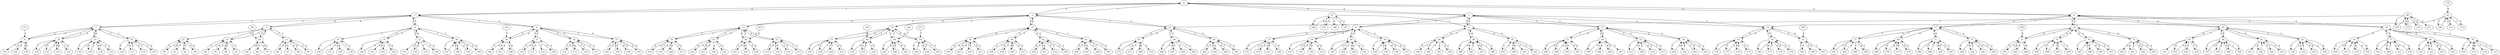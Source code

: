 strict digraph "" {
	0 -> 1	[label=3];
	0 -> 2	[label=6];
	0 -> 3	[label=0];
	0 -> 4	[label=4];
	1 -> 0	[label=4];
	1 -> 5	[label=9];
	1 -> 6	[label=7];
	1 -> 7	[label=5];
	1 -> 8	[label=3];
	2 -> 0	[label=6];
	2 -> 9	[label=3];
	2 -> 10	[label=6];
	2 -> 11	[label=8];
	2 -> 12	[label=5];
	3 -> 0	[label=7];
	3 -> 13	[label=6];
	3 -> 14	[label=6];
	3 -> 15	[label=6];
	3 -> 16	[label=7];
	4 -> 0	[label=4];
	4 -> 17	[label=4];
	4 -> 18	[label=5];
	4 -> 19	[label=5];
	4 -> 20	[label=6];
	5 -> 1	[label=4];
	5 -> 21	[label=7];
	5 -> 22	[label=5];
	5 -> 23	[label=4];
	5 -> 24	[label=5];
	6 -> 1	[label=6];
	6 -> 25	[label=8];
	6 -> 26	[label=5];
	6 -> 27	[label=5];
	6 -> 28	[label=4];
	7 -> 1	[label=4];
	7 -> 29	[label=5];
	7 -> 30	[label=3];
	7 -> 31	[label=6];
	7 -> 32	[label=5];
	8 -> 1	[label=4];
	8 -> 33	[label=8];
	8 -> 34	[label=5];
	8 -> 35	[label=5];
	8 -> 36	[label=3];
	9 -> 2	[label=2];
	9 -> 37	[label=6];
	9 -> 38	[label=4];
	9 -> 39	[label=6];
	9 -> 40	[label=8];
	10 -> 2	[label=3];
	10 -> 41	[label=5];
	10 -> 43	[label=5];
	10 -> 44	[label=7];
	11 -> 2	[label=4];
	11 -> 45	[label=4];
	11 -> 46	[label=4];
	11 -> 48	[label=7];
	12 -> 2	[label=3];
	12 -> 49	[label=5];
	12 -> 50	[label=4];
	12 -> 51	[label=5];
	12 -> 52	[label=5];
	13 -> 3	[label=5];
	13 -> 53	[label=9];
	13 -> 54	[label=3];
	13 -> 55	[label=5];
	13 -> 56	[label=8];
	14 -> 3	[label=5];
	14 -> 57	[label=3];
	14 -> 58	[label=2];
	14 -> 59	[label=4];
	14 -> 60	[label=5];
	15 -> 3	[label=4];
	15 -> 61	[label=7];
	15 -> 62	[label=5];
	15 -> 63	[label=3];
	15 -> 64	[label=3];
	16 -> 3	[label=5];
	16 -> 65	[label=4];
	16 -> 66	[label=7];
	16 -> 67	[label=4];
	17 -> 4	[label=7];
	17 -> 69	[label=3];
	17 -> 70	[label=7];
	17 -> 71	[label=5];
	17 -> 72	[label=4];
	18 -> 4	[label=3];
	18 -> 73	[label=4];
	18 -> 74	[label=6];
	18 -> 75	[label=6];
	18 -> 76	[label=3];
	19 -> 4	[label=6];
	19 -> 77	[label=8];
	19 -> 78	[label=6];
	19 -> 79	[label=4];
	19 -> 80	[label=6];
	20 -> 4	[label=6];
	20 -> 81	[label=6];
	20 -> 82	[label=8];
	20 -> 83	[label=5];
	20 -> 84	[label=6];
	21 -> 5	[label=7];
	21 -> 85	[label=6];
	21 -> 86	[label=6];
	21 -> 87	[label=2];
	21 -> 88	[label=4];
	22 -> 89	[label=4];
	22 -> 90	[label=3];
	22 -> 91	[label=5];
	22 -> 92	[label=5];
	23 -> 5	[label=4];
	23 -> 93	[label=3];
	23 -> 94	[label=2];
	23 -> 95	[label=4];
	23 -> 96	[label=6];
	24 -> 5	[label=5];
	24 -> 97	[label=6];
	24 -> 99	[label=5];
	24 -> 100	[label=6];
	25 -> 6	[label=5];
	25 -> 101	[label=4];
	25 -> 102	[label=5];
	25 -> 103	[label=7];
	25 -> 104	[label=8];
	26 -> 6	[label=6];
	26 -> 106	[label=4];
	26 -> 107	[label=4];
	26 -> 108	[label=8];
	27 -> 6	[label=5];
	27 -> 109	[label=8];
	27 -> 110	[label=5];
	27 -> 111	[label=3];
	27 -> 112	[label=6];
	28 -> 6	[label=6];
	28 -> 113	[label=4];
	28 -> 114	[label=4];
	28 -> 115	[label=4];
	28 -> 116	[label=3];
	29 -> 7	[label=5];
	29 -> 117	[label=4];
	29 -> 118	[label=6];
	29 -> 119	[label=5];
	29 -> 120	[label=6];
	30 -> 7	[label=4];
	30 -> 121	[label=5];
	30 -> 122	[label=6];
	30 -> 123	[label=5];
	30 -> 124	[label=7];
	31 -> 7	[label=4];
	31 -> 125	[label=7];
	31 -> 126	[label=4];
	31 -> 128	[label=4];
	32 -> 7	[label=6];
	32 -> 129	[label=5];
	32 -> 130	[label=4];
	32 -> 131	[label=4];
	32 -> 132	[label=3];
	33 -> 8	[label=6];
	33 -> 133	[label=3];
	33 -> 134	[label=3];
	33 -> 135	[label=6];
	33 -> 136	[label=5];
	34 -> 137	[label=3];
	34 -> 138	[label=7];
	34 -> 139	[label=6];
	34 -> 140	[label=3];
	35 -> 8	[label=3];
	35 -> 141	[label=4];
	35 -> 142	[label=5];
	35 -> 143	[label=3];
	35 -> 144	[label=2];
	36 -> 8	[label=7];
	36 -> 145	[label=6];
	36 -> 146	[label=6];
	36 -> 147	[label=7];
	36 -> 148	[label=2];
	37 -> 9	[label=6];
	37 -> 149	[label=1];
	37 -> 150	[label=5];
	37 -> 151	[label=6];
	37 -> 152	[label=3];
	38 -> 9	[label=3];
	38 -> 153	[label=6];
	38 -> 154	[label=6];
	38 -> 155	[label=7];
	38 -> 156	[label=5];
	39 -> 9	[label=3];
	39 -> 157	[label=4];
	39 -> 158	[label=4];
	39 -> 159	[label=4];
	39 -> 160	[label=8];
	40 -> 9	[label=5];
	40 -> 161	[label=4];
	40 -> 162	[label=5];
	40 -> 163	[label=5];
	40 -> 164	[label=4];
	41 -> 10	[label=8];
	41 -> 165	[label=6];
	41 -> 167	[label=5];
	41 -> 168	[label=5];
	42 -> 10	[label=5];
	42 -> 169	[label=3];
	42 -> 171	[label=7];
	42 -> 172	[label=5];
	43 -> 10	[label=4];
	43 -> 173	[label=5];
	43 -> 174	[label=8];
	43 -> 175	[label=4];
	43 -> 176	[label=5];
	44 -> 10	[label=4];
	44 -> 177	[label=6];
	44 -> 178	[label=4];
	44 -> 179	[label=4];
	44 -> 180	[label=7];
	45 -> 11	[label=6];
	45 -> 181	[label=6];
	45 -> 182	[label=3];
	45 -> 183	[label=3];
	45 -> 184	[label=5];
	46 -> 11	[label=9];
	46 -> 185	[label=6];
	46 -> 186	[label=5];
	46 -> 187	[label=4];
	46 -> 188	[label=6];
	47 -> 11	[label=5];
	47 -> 189	[label=6];
	47 -> 190	[label=4];
	47 -> 191	[label=3];
	47 -> 192	[label=5];
	48 -> 11	[label=4];
	48 -> 193	[label=5];
	48 -> 194	[label=4];
	48 -> 195	[label=6];
	48 -> 196	[label=3];
	49 -> 12	[label=5];
	49 -> 197	[label=5];
	49 -> 198	[label=8];
	49 -> 199	[label=5];
	49 -> 200	[label=9];
	50 -> 12	[label=4];
	50 -> 201	[label=6];
	50 -> 202	[label=4];
	50 -> 203	[label=6];
	50 -> 204	[label=5];
	51 -> 12	[label=6];
	51 -> 205	[label=4];
	51 -> 206	[label=6];
	51 -> 207	[label=4];
	51 -> 208	[label=6];
	52 -> 12	[label=4];
	52 -> 209	[label=7];
	52 -> 210	[label=4];
	52 -> 211	[label=5];
	52 -> 212	[label=5];
	53 -> 13	[label=4];
	53 -> 213	[label=1];
	53 -> 214	[label=5];
	53 -> 215	[label=7];
	53 -> 216	[label=6];
	54 -> 13	[label=5];
	54 -> 217	[label=7];
	54 -> 218	[label=6];
	54 -> 219	[label=6];
	54 -> 220	[label=4];
	55 -> 13	[label=5];
	55 -> 221	[label=3];
	55 -> 222	[label=5];
	55 -> 223	[label=6];
	55 -> 224	[label=4];
	56 -> 13	[label=3];
	56 -> 225	[label=6];
	56 -> 226	[label=5];
	56 -> 228	[label=6];
	57 -> 14	[label=8];
	57 -> 229	[label=7];
	57 -> 230	[label=5];
	57 -> 231	[label=3];
	57 -> 232	[label=5];
	58 -> 14	[label=3];
	58 -> 233	[label=5];
	58 -> 234	[label=3];
	58 -> 235	[label=7];
	59 -> 14	[label=4];
	59 -> 238	[label=4];
	59 -> 239	[label=7];
	59 -> 240	[label=2];
	60 -> 14	[label=7];
	60 -> 241	[label=8];
	60 -> 243	[label=5];
	60 -> 244	[label=2];
	61 -> 15	[label=6];
	61 -> 245	[label=7];
	61 -> 246	[label=5];
	61 -> 247	[label=5];
	61 -> 248	[label=5];
	62 -> 15	[label=5];
	62 -> 249	[label=6];
	62 -> 250	[label=2];
	62 -> 251	[label=4];
	62 -> 252	[label=5];
	63 -> 15	[label=6];
	63 -> 253	[label=9];
	63 -> 254	[label=6];
	63 -> 255	[label=6];
	63 -> 256	[label=7];
	64 -> 15	[label=5];
	64 -> 257	[label=6];
	64 -> 258	[label=7];
	64 -> 259	[label=5];
	64 -> 260	[label=6];
	65 -> 16	[label=4];
	65 -> 261	[label=4];
	65 -> 262	[label=3];
	65 -> 263	[label=3];
	65 -> 264	[label=6];
	66 -> 16	[label=5];
	66 -> 265	[label=6];
	66 -> 266	[label=7];
	66 -> 267	[label=7];
	66 -> 268	[label=9];
	67 -> 16	[label=4];
	67 -> 269	[label=6];
	67 -> 270	[label=4];
	67 -> 271	[label=5];
	67 -> 272	[label=4];
	68 -> 16	[label=5];
	68 -> 273	[label=5];
	68 -> 274	[label=5];
	68 -> 275	[label=4];
	68 -> 276	[label=4];
	69 -> 17	[label=4];
	69 -> 277	[label=7];
	69 -> 278	[label=4];
	69 -> 279	[label=0];
	69 -> 280	[label=7];
	70 -> 17	[label=4];
	70 -> 281	[label=4];
	70 -> 282	[label=6];
	70 -> 283	[label=6];
	70 -> 284	[label=6];
	71 -> 17	[label=4];
	71 -> 285	[label=8];
	71 -> 286	[label=7];
	71 -> 287	[label=6];
	71 -> 288	[label=5];
	72 -> 17	[label=6];
	72 -> 289	[label=3];
	72 -> 290	[label=6];
	72 -> 291	[label=6];
	72 -> 292	[label=3];
	73 -> 18	[label=3];
	73 -> 293	[label=5];
	73 -> 294	[label=6];
	73 -> 296	[label=5];
	74 -> 18	[label=5];
	74 -> 297	[label=7];
	74 -> 298	[label=3];
	74 -> 299	[label=7];
	74 -> 300	[label=6];
	75 -> 18	[label=6];
	75 -> 301	[label=4];
	75 -> 302	[label=6];
	75 -> 303	[label=8];
	75 -> 304	[label=6];
	76 -> 18	[label=4];
	76 -> 305	[label=7];
	76 -> 306	[label=6];
	76 -> 307	[label=6];
	76 -> 308	[label=7];
	77 -> 19	[label=7];
	77 -> 309	[label=8];
	77 -> 310	[label=6];
	77 -> 311	[label=6];
	77 -> 312	[label=4];
	78 -> 19	[label=5];
	78 -> 313	[label=6];
	78 -> 314	[label=5];
	78 -> 315	[label=3];
	78 -> 316	[label=7];
	79 -> 317	[label=8];
	79 -> 318	[label=6];
	79 -> 319	[label=2];
	79 -> 320	[label=4];
	80 -> 19	[label=6];
	80 -> 321	[label=4];
	80 -> 322	[label=3];
	80 -> 323	[label=6];
	80 -> 324	[label=4];
	81 -> 20	[label=7];
	81 -> 325	[label=6];
	81 -> 326	[label=1];
	81 -> 327	[label=3];
	81 -> 328	[label=3];
	82 -> 20	[label=7];
	82 -> 329	[label=7];
	82 -> 330	[label=5];
	82 -> 331	[label=7];
	82 -> 332	[label=6];
	83 -> 20	[label=3];
	83 -> 333	[label=3];
	83 -> 334	[label=6];
	83 -> 335	[label=3];
	83 -> 336	[label=4];
	84 -> 20	[label=5];
	84 -> 337	[label=5];
	84 -> 338	[label=5];
	84 -> 339	[label=7];
	84 -> 340	[label=6];
	85 -> 21	[label=2];
	86 -> 21	[label=7];
	87 -> 21	[label=4];
	88 -> 21	[label=6];
	89 -> 22	[label=6];
	90 -> 22	[label=6];
	91 -> 22	[label=6];
	92 -> 22	[label=7];
	93 -> 23	[label=5];
	94 -> 23	[label=3];
	95 -> 23	[label=6];
	96 -> 23	[label=5];
	97 -> 24	[label=6];
	98 -> 24	[label=5];
	99 -> 24	[label=4];
	101 -> 25	[label=4];
	102 -> 25	[label=3];
	103 -> 25	[label=6];
	104 -> 25	[label=4];
	105 -> 26	[label=5];
	106 -> 26	[label=5];
	107 -> 26	[label=4];
	108 -> 26	[label=6];
	109 -> 27	[label=4];
	110 -> 27	[label=5];
	111 -> 27	[label=2];
	113 -> 28	[label=3];
	114 -> 28	[label=5];
	115 -> 28	[label=6];
	116 -> 28	[label=1];
	117 -> 29	[label=5];
	118 -> 29	[label=7];
	119 -> 29	[label=4];
	120 -> 29	[label=7];
	121 -> 30	[label=3];
	122 -> 30	[label=4];
	123 -> 30	[label=8];
	124 -> 30	[label=5];
	126 -> 31	[label=5];
	127 -> 31	[label=2];
	128 -> 31	[label=4];
	129 -> 32	[label=5];
	130 -> 32	[label=4];
	131 -> 32	[label=4];
	132 -> 32	[label=5];
	134 -> 33	[label=6];
	136 -> 33	[label=9];
	138 -> 34	[label=3];
	139 -> 34	[label=4];
	140 -> 34	[label=7];
	142 -> 35	[label=4];
	143 -> 35	[label=6];
	144 -> 35	[label=4];
	145 -> 36	[label=3];
	146 -> 36	[label=4];
	147 -> 36	[label=6];
	148 -> 36	[label=4];
	149 -> 37	[label=8];
	150 -> 37	[label=3];
	151 -> 37	[label=5];
	152 -> 37	[label=4];
	153 -> 38	[label=8];
	154 -> 38	[label=6];
	155 -> 38	[label=5];
	156 -> 38	[label=5];
	157 -> 39	[label=2];
	158 -> 39	[label=3];
	159 -> 39	[label=3];
	160 -> 39	[label=4];
	161 -> 40	[label=5];
	162 -> 40	[label=7];
	163 -> 40	[label=5];
	164 -> 40	[label=4];
	165 -> 41	[label=7];
	166 -> 41	[label=5];
	168 -> 41	[label=3];
	169 -> 42	[label=4];
	170 -> 42	[label=6];
	171 -> 42	[label=4];
	172 -> 42	[label=3];
	173 -> 43	[label=5];
	174 -> 43	[label=6];
	175 -> 43	[label=5];
	176 -> 43	[label=7];
	177 -> 44	[label=3];
	178 -> 44	[label=4];
	179 -> 44	[label=3];
	180 -> 44	[label=7];
	182 -> 45	[label=2];
	183 -> 45	[label=3];
	184 -> 45	[label=4];
	185 -> 46	[label=5];
	186 -> 46	[label=7];
	187 -> 46	[label=8];
	188 -> 46	[label=6];
	189 -> 47	[label=8];
	191 -> 47	[label=5];
	192 -> 47	[label=9];
	194 -> 48	[label=3];
	195 -> 48	[label=5];
	196 -> 48	[label=8];
	198 -> 49	[label=5];
	199 -> 49	[label=7];
	200 -> 49	[label=6];
	201 -> 50	[label=5];
	202 -> 50	[label=8];
	203 -> 50	[label=2];
	204 -> 50	[label=4];
	205 -> 51	[label=5];
	206 -> 51	[label=6];
	207 -> 51	[label=6];
	208 -> 51	[label=8];
	209 -> 52	[label=4];
	210 -> 52	[label=4];
	211 -> 52	[label=4];
	212 -> 52	[label=3];
	213 -> 53	[label=3];
	214 -> 53	[label=5];
	215 -> 53	[label=6];
	216 -> 53	[label=6];
	217 -> 54	[label=4];
	218 -> 54	[label=4];
	219 -> 54	[label=7];
	220 -> 54	[label=4];
	221 -> 55	[label=3];
	222 -> 55	[label=6];
	223 -> 55	[label=6];
	225 -> 56	[label=2];
	226 -> 56	[label=6];
	227 -> 56	[label=6];
	228 -> 56	[label=6];
	229 -> 57	[label=3];
	230 -> 57	[label=5];
	231 -> 57	[label=4];
	232 -> 57	[label=3];
	233 -> 58	[label=6];
	234 -> 58	[label=5];
	235 -> 58	[label=6];
	236 -> 58	[label=8];
	237 -> 59	[label=7];
	238 -> 59	[label=4];
	239 -> 59	[label=6];
	240 -> 59	[label=4];
	241 -> 60	[label=4];
	242 -> 60	[label=7];
	243 -> 60	[label=6];
	244 -> 60	[label=4];
	245 -> 61	[label=6];
	246 -> 61	[label=6];
	247 -> 61	[label=5];
	248 -> 61	[label=7];
	249 -> 62	[label=5];
	250 -> 62	[label=6];
	251 -> 62	[label=5];
	252 -> 62	[label=5];
	253 -> 63	[label=2];
	254 -> 63	[label=6];
	255 -> 63	[label=4];
	256 -> 63	[label=5];
	257 -> 64	[label=8];
	258 -> 64	[label=3];
	259 -> 64	[label=6];
	260 -> 64	[label=3];
	261 -> 65	[label=5];
	262 -> 65	[label=5];
	263 -> 65	[label=6];
	264 -> 65	[label=7];
	266 -> 66	[label=5];
	267 -> 66	[label=6];
	268 -> 66	[label=6];
	269 -> 67	[label=5];
	271 -> 67	[label=4];
	272 -> 67	[label=6];
	273 -> 68	[label=5];
	274 -> 68	[label=5];
	276 -> 68	[label=5];
	277 -> 69	[label=9];
	278 -> 69	[label=8];
	279 -> 69	[label=4];
	280 -> 69	[label=7];
	281 -> 70	[label=4];
	282 -> 70	[label=5];
	283 -> 70	[label=3];
	284 -> 70	[label=7];
	285 -> 71	[label=6];
	286 -> 71	[label=7];
	287 -> 71	[label=5];
	288 -> 71	[label=2];
	290 -> 72	[label=3];
	291 -> 72	[label=6];
	292 -> 72	[label=4];
	293 -> 73	[label=8];
	294 -> 73	[label=9];
	295 -> 73	[label=6];
	296 -> 73	[label=4];
	297 -> 74	[label=3];
	298 -> 74	[label=7];
	299 -> 74	[label=5];
	300 -> 74	[label=5];
	301 -> 75	[label=2];
	302 -> 75	[label=5];
	303 -> 75	[label=4];
	305 -> 76	[label=7];
	306 -> 76	[label=8];
	307 -> 76	[label=4];
	308 -> 76	[label=8];
	309 -> 77	[label=7];
	310 -> 77	[label=3];
	311 -> 77	[label=6];
	312 -> 77	[label=7];
	313 -> 78	[label=6];
	315 -> 78	[label=5];
	316 -> 78	[label=4];
	317 -> 79	[label=6];
	318 -> 79	[label=6];
	319 -> 79	[label=4];
	320 -> 79	[label=5];
	321 -> 80	[label=5];
	322 -> 80	[label=7];
	323 -> 80	[label=2];
	324 -> 80	[label=4];
	325 -> 81	[label=4];
	326 -> 81	[label=5];
	328 -> 81	[label=7];
	329 -> 82	[label=5];
	330 -> 82	[label=3];
	332 -> 82	[label=4];
	333 -> 83	[label=6];
	334 -> 83	[label=6];
	335 -> 83	[label=6];
	336 -> 83	[label=5];
	337 -> 84	[label=6];
	338 -> 84	[label=5];
	339 -> 84	[label=6];
	340 -> 84	[label=1];
}
